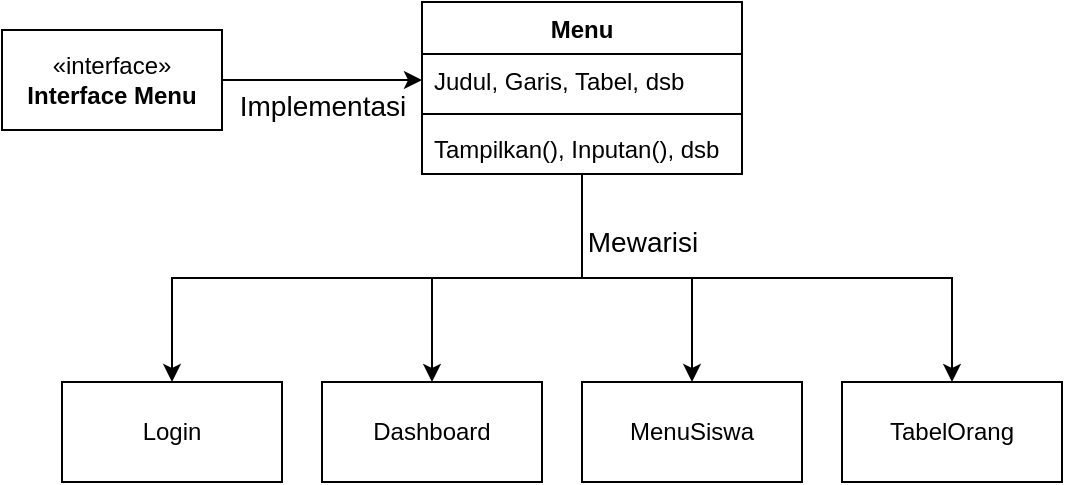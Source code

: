 <mxfile version="24.7.4">
  <diagram name="Page-1" id="AYwvHbzTtvAeAoLy4DfQ">
    <mxGraphModel dx="733" dy="368" grid="1" gridSize="10" guides="1" tooltips="1" connect="1" arrows="1" fold="1" page="1" pageScale="1" pageWidth="850" pageHeight="1100" math="0" shadow="0">
      <root>
        <mxCell id="0" />
        <mxCell id="1" parent="0" />
        <mxCell id="gQZHZ4HvaIwwzBx-dxvK-12" style="edgeStyle=orthogonalEdgeStyle;rounded=0;orthogonalLoop=1;jettySize=auto;html=1;exitX=1;exitY=0.5;exitDx=0;exitDy=0;entryX=0;entryY=0.5;entryDx=0;entryDy=0;" edge="1" parent="1" source="gQZHZ4HvaIwwzBx-dxvK-2" target="gQZHZ4HvaIwwzBx-dxvK-5">
          <mxGeometry relative="1" as="geometry" />
        </mxCell>
        <mxCell id="gQZHZ4HvaIwwzBx-dxvK-20" value="&lt;font style=&quot;font-size: 14px;&quot;&gt;Implementasi&lt;/font&gt;" style="edgeLabel;html=1;align=center;verticalAlign=middle;resizable=0;points=[];" vertex="1" connectable="0" parent="gQZHZ4HvaIwwzBx-dxvK-12">
          <mxGeometry x="-0.351" y="1" relative="1" as="geometry">
            <mxPoint x="17" y="14" as="offset" />
          </mxGeometry>
        </mxCell>
        <mxCell id="gQZHZ4HvaIwwzBx-dxvK-2" value="«interface»&lt;br&gt;&lt;b&gt;Interface Menu&lt;/b&gt;" style="html=1;whiteSpace=wrap;" vertex="1" parent="1">
          <mxGeometry x="250" y="94" width="110" height="50" as="geometry" />
        </mxCell>
        <mxCell id="gQZHZ4HvaIwwzBx-dxvK-13" style="edgeStyle=orthogonalEdgeStyle;rounded=0;orthogonalLoop=1;jettySize=auto;html=1;exitX=0.5;exitY=1;exitDx=0;exitDy=0;entryX=0.5;entryY=0;entryDx=0;entryDy=0;" edge="1" parent="1" source="gQZHZ4HvaIwwzBx-dxvK-4" target="gQZHZ4HvaIwwzBx-dxvK-8">
          <mxGeometry relative="1" as="geometry">
            <Array as="points">
              <mxPoint x="540" y="218" />
              <mxPoint x="335" y="218" />
            </Array>
          </mxGeometry>
        </mxCell>
        <mxCell id="gQZHZ4HvaIwwzBx-dxvK-15" style="edgeStyle=orthogonalEdgeStyle;rounded=0;orthogonalLoop=1;jettySize=auto;html=1;exitX=0.5;exitY=1;exitDx=0;exitDy=0;entryX=0.5;entryY=0;entryDx=0;entryDy=0;" edge="1" parent="1" source="gQZHZ4HvaIwwzBx-dxvK-4" target="gQZHZ4HvaIwwzBx-dxvK-9">
          <mxGeometry relative="1" as="geometry">
            <Array as="points">
              <mxPoint x="540" y="218" />
              <mxPoint x="465" y="218" />
            </Array>
          </mxGeometry>
        </mxCell>
        <mxCell id="gQZHZ4HvaIwwzBx-dxvK-16" style="edgeStyle=orthogonalEdgeStyle;rounded=0;orthogonalLoop=1;jettySize=auto;html=1;exitX=0.5;exitY=1;exitDx=0;exitDy=0;entryX=0.5;entryY=0;entryDx=0;entryDy=0;" edge="1" parent="1" source="gQZHZ4HvaIwwzBx-dxvK-4" target="gQZHZ4HvaIwwzBx-dxvK-10">
          <mxGeometry relative="1" as="geometry">
            <Array as="points">
              <mxPoint x="540" y="218" />
              <mxPoint x="595" y="218" />
            </Array>
          </mxGeometry>
        </mxCell>
        <mxCell id="gQZHZ4HvaIwwzBx-dxvK-17" style="edgeStyle=orthogonalEdgeStyle;rounded=0;orthogonalLoop=1;jettySize=auto;html=1;exitX=0.5;exitY=1;exitDx=0;exitDy=0;entryX=0.5;entryY=0;entryDx=0;entryDy=0;" edge="1" parent="1" source="gQZHZ4HvaIwwzBx-dxvK-4" target="gQZHZ4HvaIwwzBx-dxvK-11">
          <mxGeometry relative="1" as="geometry" />
        </mxCell>
        <mxCell id="gQZHZ4HvaIwwzBx-dxvK-4" value="Menu" style="swimlane;fontStyle=1;align=center;verticalAlign=top;childLayout=stackLayout;horizontal=1;startSize=26;horizontalStack=0;resizeParent=1;resizeParentMax=0;resizeLast=0;collapsible=1;marginBottom=0;whiteSpace=wrap;html=1;" vertex="1" parent="1">
          <mxGeometry x="460" y="80" width="160" height="86" as="geometry" />
        </mxCell>
        <mxCell id="gQZHZ4HvaIwwzBx-dxvK-5" value="Judul, Garis, Tabel, dsb" style="text;strokeColor=none;fillColor=none;align=left;verticalAlign=top;spacingLeft=4;spacingRight=4;overflow=hidden;rotatable=0;points=[[0,0.5],[1,0.5]];portConstraint=eastwest;whiteSpace=wrap;html=1;" vertex="1" parent="gQZHZ4HvaIwwzBx-dxvK-4">
          <mxGeometry y="26" width="160" height="26" as="geometry" />
        </mxCell>
        <mxCell id="gQZHZ4HvaIwwzBx-dxvK-6" value="" style="line;strokeWidth=1;fillColor=none;align=left;verticalAlign=middle;spacingTop=-1;spacingLeft=3;spacingRight=3;rotatable=0;labelPosition=right;points=[];portConstraint=eastwest;strokeColor=inherit;" vertex="1" parent="gQZHZ4HvaIwwzBx-dxvK-4">
          <mxGeometry y="52" width="160" height="8" as="geometry" />
        </mxCell>
        <mxCell id="gQZHZ4HvaIwwzBx-dxvK-7" value="Tampilkan(), Inputan(), dsb" style="text;strokeColor=none;fillColor=none;align=left;verticalAlign=top;spacingLeft=4;spacingRight=4;overflow=hidden;rotatable=0;points=[[0,0.5],[1,0.5]];portConstraint=eastwest;whiteSpace=wrap;html=1;" vertex="1" parent="gQZHZ4HvaIwwzBx-dxvK-4">
          <mxGeometry y="60" width="160" height="26" as="geometry" />
        </mxCell>
        <mxCell id="gQZHZ4HvaIwwzBx-dxvK-8" value="Login" style="html=1;whiteSpace=wrap;" vertex="1" parent="1">
          <mxGeometry x="280" y="270" width="110" height="50" as="geometry" />
        </mxCell>
        <mxCell id="gQZHZ4HvaIwwzBx-dxvK-9" value="Dashboard" style="html=1;whiteSpace=wrap;" vertex="1" parent="1">
          <mxGeometry x="410" y="270" width="110" height="50" as="geometry" />
        </mxCell>
        <mxCell id="gQZHZ4HvaIwwzBx-dxvK-10" value="MenuSiswa" style="html=1;whiteSpace=wrap;" vertex="1" parent="1">
          <mxGeometry x="540" y="270" width="110" height="50" as="geometry" />
        </mxCell>
        <mxCell id="gQZHZ4HvaIwwzBx-dxvK-11" value="TabelOrang" style="html=1;whiteSpace=wrap;" vertex="1" parent="1">
          <mxGeometry x="670" y="270" width="110" height="50" as="geometry" />
        </mxCell>
        <mxCell id="gQZHZ4HvaIwwzBx-dxvK-21" value="&lt;font style=&quot;font-size: 14px;&quot;&gt;Mewarisi&lt;/font&gt;" style="edgeLabel;html=1;align=center;verticalAlign=middle;resizable=0;points=[];" vertex="1" connectable="0" parent="1">
          <mxGeometry x="570.001" y="200" as="geometry" />
        </mxCell>
      </root>
    </mxGraphModel>
  </diagram>
</mxfile>
